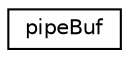 digraph "Graphical Class Hierarchy"
{
 // LATEX_PDF_SIZE
  edge [fontname="Helvetica",fontsize="10",labelfontname="Helvetica",labelfontsize="10"];
  node [fontname="Helvetica",fontsize="10",shape=record];
  rankdir="LR";
  Node0 [label="pipeBuf",height=0.2,width=0.4,color="black", fillcolor="white", style="filled",URL="$structpipeBuf.html",tooltip=" "];
}
